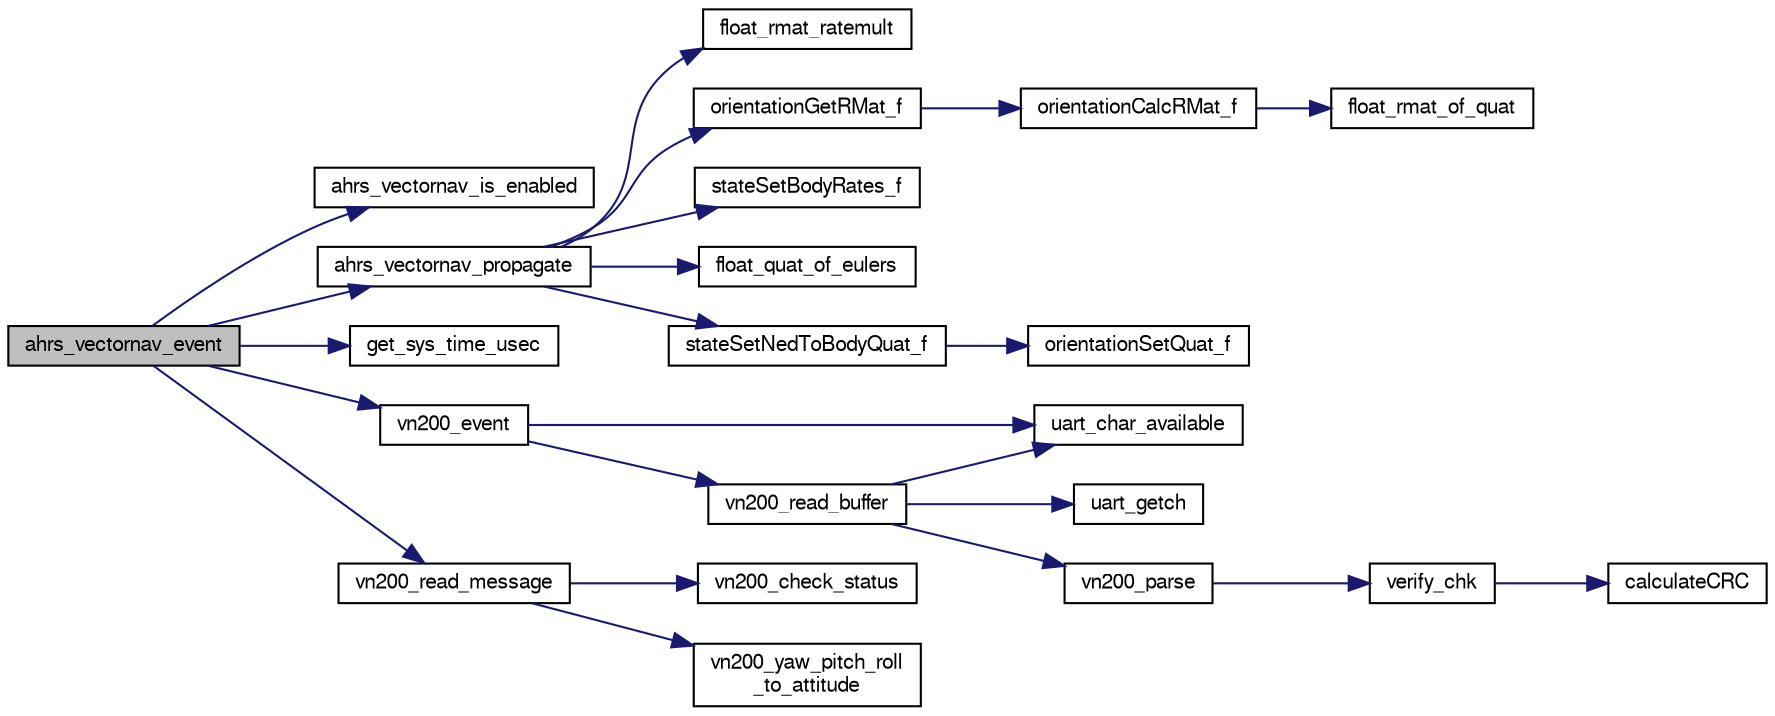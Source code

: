 digraph "ahrs_vectornav_event"
{
  edge [fontname="FreeSans",fontsize="10",labelfontname="FreeSans",labelfontsize="10"];
  node [fontname="FreeSans",fontsize="10",shape=record];
  rankdir="LR";
  Node1 [label="ahrs_vectornav_event",height=0.2,width=0.4,color="black", fillcolor="grey75", style="filled", fontcolor="black"];
  Node1 -> Node2 [color="midnightblue",fontsize="10",style="solid",fontname="FreeSans"];
  Node2 [label="ahrs_vectornav_is_enabled",height=0.2,width=0.4,color="black", fillcolor="white", style="filled",URL="$ahrs__vectornav__wrapper_8c.html#a32bbfa5ae17900bd2aef1cc4d47ae02f"];
  Node1 -> Node3 [color="midnightblue",fontsize="10",style="solid",fontname="FreeSans"];
  Node3 [label="ahrs_vectornav_propagate",height=0.2,width=0.4,color="black", fillcolor="white", style="filled",URL="$ahrs__vectornav_8c.html#a372720f51165cb35510d524d12881555",tooltip="Read received data. "];
  Node3 -> Node4 [color="midnightblue",fontsize="10",style="solid",fontname="FreeSans"];
  Node4 [label="float_rmat_ratemult",height=0.2,width=0.4,color="black", fillcolor="white", style="filled",URL="$group__math__algebra__float.html#ga3f7d064248ddf6a411369b55c0282913",tooltip="rotate anglular rates by rotation matrix. "];
  Node3 -> Node5 [color="midnightblue",fontsize="10",style="solid",fontname="FreeSans"];
  Node5 [label="orientationGetRMat_f",height=0.2,width=0.4,color="black", fillcolor="white", style="filled",URL="$group__math__orientation__representation.html#gadad1660d6ec48c67423b76622ce80b51",tooltip="Get vehicle body attitude rotation matrix (float). "];
  Node5 -> Node6 [color="midnightblue",fontsize="10",style="solid",fontname="FreeSans"];
  Node6 [label="orientationCalcRMat_f",height=0.2,width=0.4,color="black", fillcolor="white", style="filled",URL="$group__math__orientation__representation.html#ga3394d93b976378bb5c9ddea8d7960eeb"];
  Node6 -> Node7 [color="midnightblue",fontsize="10",style="solid",fontname="FreeSans"];
  Node7 [label="float_rmat_of_quat",height=0.2,width=0.4,color="black", fillcolor="white", style="filled",URL="$group__math__algebra__float.html#ga4f32e245bb37ef9fdf43872080f63fbc"];
  Node3 -> Node8 [color="midnightblue",fontsize="10",style="solid",fontname="FreeSans"];
  Node8 [label="stateSetBodyRates_f",height=0.2,width=0.4,color="black", fillcolor="white", style="filled",URL="$group__state__rate.html#ga81d506386a5e2842d7e37cb6e1dbf252",tooltip="Set vehicle body angular rate (float). "];
  Node3 -> Node9 [color="midnightblue",fontsize="10",style="solid",fontname="FreeSans"];
  Node9 [label="float_quat_of_eulers",height=0.2,width=0.4,color="black", fillcolor="white", style="filled",URL="$group__math__algebra__float.html#ga99c8f1ff70a5b638cf87ea816f1756a2",tooltip="quat of euler roation &#39;ZYX&#39; "];
  Node3 -> Node10 [color="midnightblue",fontsize="10",style="solid",fontname="FreeSans"];
  Node10 [label="stateSetNedToBodyQuat_f",height=0.2,width=0.4,color="black", fillcolor="white", style="filled",URL="$group__state__attitude.html#ga08c015e6feca07c5c0976f1d2d28c31e",tooltip="Set vehicle body attitude from quaternion (float). "];
  Node10 -> Node11 [color="midnightblue",fontsize="10",style="solid",fontname="FreeSans"];
  Node11 [label="orientationSetQuat_f",height=0.2,width=0.4,color="black", fillcolor="white", style="filled",URL="$group__math__orientation__representation.html#ga35d21d17eb2d2ef8352f0aceb8ad7001",tooltip="Set vehicle body attitude from quaternion (float). "];
  Node1 -> Node12 [color="midnightblue",fontsize="10",style="solid",fontname="FreeSans"];
  Node12 [label="get_sys_time_usec",height=0.2,width=0.4,color="black", fillcolor="white", style="filled",URL="$chibios_2mcu__periph_2sys__time__arch_8c.html#a7ddfef1f78a56c6b4c4c536b5d670bfb",tooltip="Get the time in microseconds since startup. "];
  Node1 -> Node13 [color="midnightblue",fontsize="10",style="solid",fontname="FreeSans"];
  Node13 [label="vn200_event",height=0.2,width=0.4,color="black", fillcolor="white", style="filled",URL="$vn200__serial_8c.html#a3d81e2dac2ecada08b2be854a776b118"];
  Node13 -> Node14 [color="midnightblue",fontsize="10",style="solid",fontname="FreeSans"];
  Node14 [label="uart_char_available",height=0.2,width=0.4,color="black", fillcolor="white", style="filled",URL="$linux_2mcu__periph_2uart__arch_8c.html#a663f41657d0ad8e115fc7709b071d749",tooltip="Check UART for available chars in receive buffer. "];
  Node13 -> Node15 [color="midnightblue",fontsize="10",style="solid",fontname="FreeSans"];
  Node15 [label="vn200_read_buffer",height=0.2,width=0.4,color="black", fillcolor="white", style="filled",URL="$vn200__serial_8c.html#ab4e1d57f1c673bb4b96a74cdb9b63480"];
  Node15 -> Node14 [color="midnightblue",fontsize="10",style="solid",fontname="FreeSans"];
  Node15 -> Node16 [color="midnightblue",fontsize="10",style="solid",fontname="FreeSans"];
  Node16 [label="uart_getch",height=0.2,width=0.4,color="black", fillcolor="white", style="filled",URL="$chibios_2mcu__periph_2uart__arch_8c.html#adb9a60ec94a31a08e6454ccf64f24039"];
  Node15 -> Node17 [color="midnightblue",fontsize="10",style="solid",fontname="FreeSans"];
  Node17 [label="vn200_parse",height=0.2,width=0.4,color="black", fillcolor="white", style="filled",URL="$vn200__serial_8c.html#ac1686e2d6ad01507cfe022f2abbc8f7d",tooltip="Packet Collection & state machine. "];
  Node17 -> Node18 [color="midnightblue",fontsize="10",style="solid",fontname="FreeSans"];
  Node18 [label="verify_chk",height=0.2,width=0.4,color="black", fillcolor="white", style="filled",URL="$vn200__serial_8c.html#ae28fd86966eafa975b528e8253ccfe40",tooltip="Verify checksum. "];
  Node18 -> Node19 [color="midnightblue",fontsize="10",style="solid",fontname="FreeSans"];
  Node19 [label="calculateCRC",height=0.2,width=0.4,color="black", fillcolor="white", style="filled",URL="$vn200__serial_8c.html#a4534893dcb2459077ceb871a388ad0ce",tooltip="Calculates the 16-bit CRC for the given ASCII or binary message. "];
  Node1 -> Node20 [color="midnightblue",fontsize="10",style="solid",fontname="FreeSans"];
  Node20 [label="vn200_read_message",height=0.2,width=0.4,color="black", fillcolor="white", style="filled",URL="$vn200__serial_8c.html#a13f1a793a1a690aa4ff89764262c3644",tooltip="Read received message and populate data struct with new measurements. "];
  Node20 -> Node21 [color="midnightblue",fontsize="10",style="solid",fontname="FreeSans"];
  Node21 [label="vn200_check_status",height=0.2,width=0.4,color="black", fillcolor="white", style="filled",URL="$vn200__serial_8c.html#a8691ed20ea97b2e193d9daf4501799bd",tooltip="Check INS status. "];
  Node20 -> Node22 [color="midnightblue",fontsize="10",style="solid",fontname="FreeSans"];
  Node22 [label="vn200_yaw_pitch_roll\l_to_attitude",height=0.2,width=0.4,color="black", fillcolor="white", style="filled",URL="$vn200__serial_8c.html#a43111461bc87c4acc7776c1066392596",tooltip="Convert yaw, pitch, and roll data from VectorNav to correct attitude yaw(0), pitch(1), roll(2) -> phi, theta, psi [deg] -> rad. "];
}
